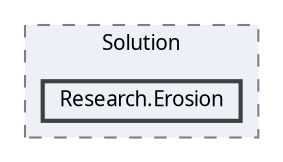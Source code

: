digraph "Solution/Solution/Research.Erosion"
{
 // INTERACTIVE_SVG=YES
 // LATEX_PDF_SIZE
  bgcolor="transparent";
  edge [fontname=Verdana,fontsize=10,labelfontname=Verdana,labelfontsize=10];
  node [fontname=Verdana,fontsize=10,shape=box,height=0.2,width=0.4];
  compound=true
  subgraph clusterdir_c4e084afe678ca50e02362250facb0e9 {
    graph [ bgcolor="#edf0f7", pencolor="grey50", label="Solution", fontname=Verdana,fontsize=10 style="filled,dashed", URL="dir_c4e084afe678ca50e02362250facb0e9.html",tooltip=""]
  dir_352fddf81fae93e496b4304a26bf5b0c [label="Research.Erosion", fillcolor="#edf0f7", color="grey25", style="filled,bold", URL="dir_352fddf81fae93e496b4304a26bf5b0c.html",tooltip=""];
  }
}
